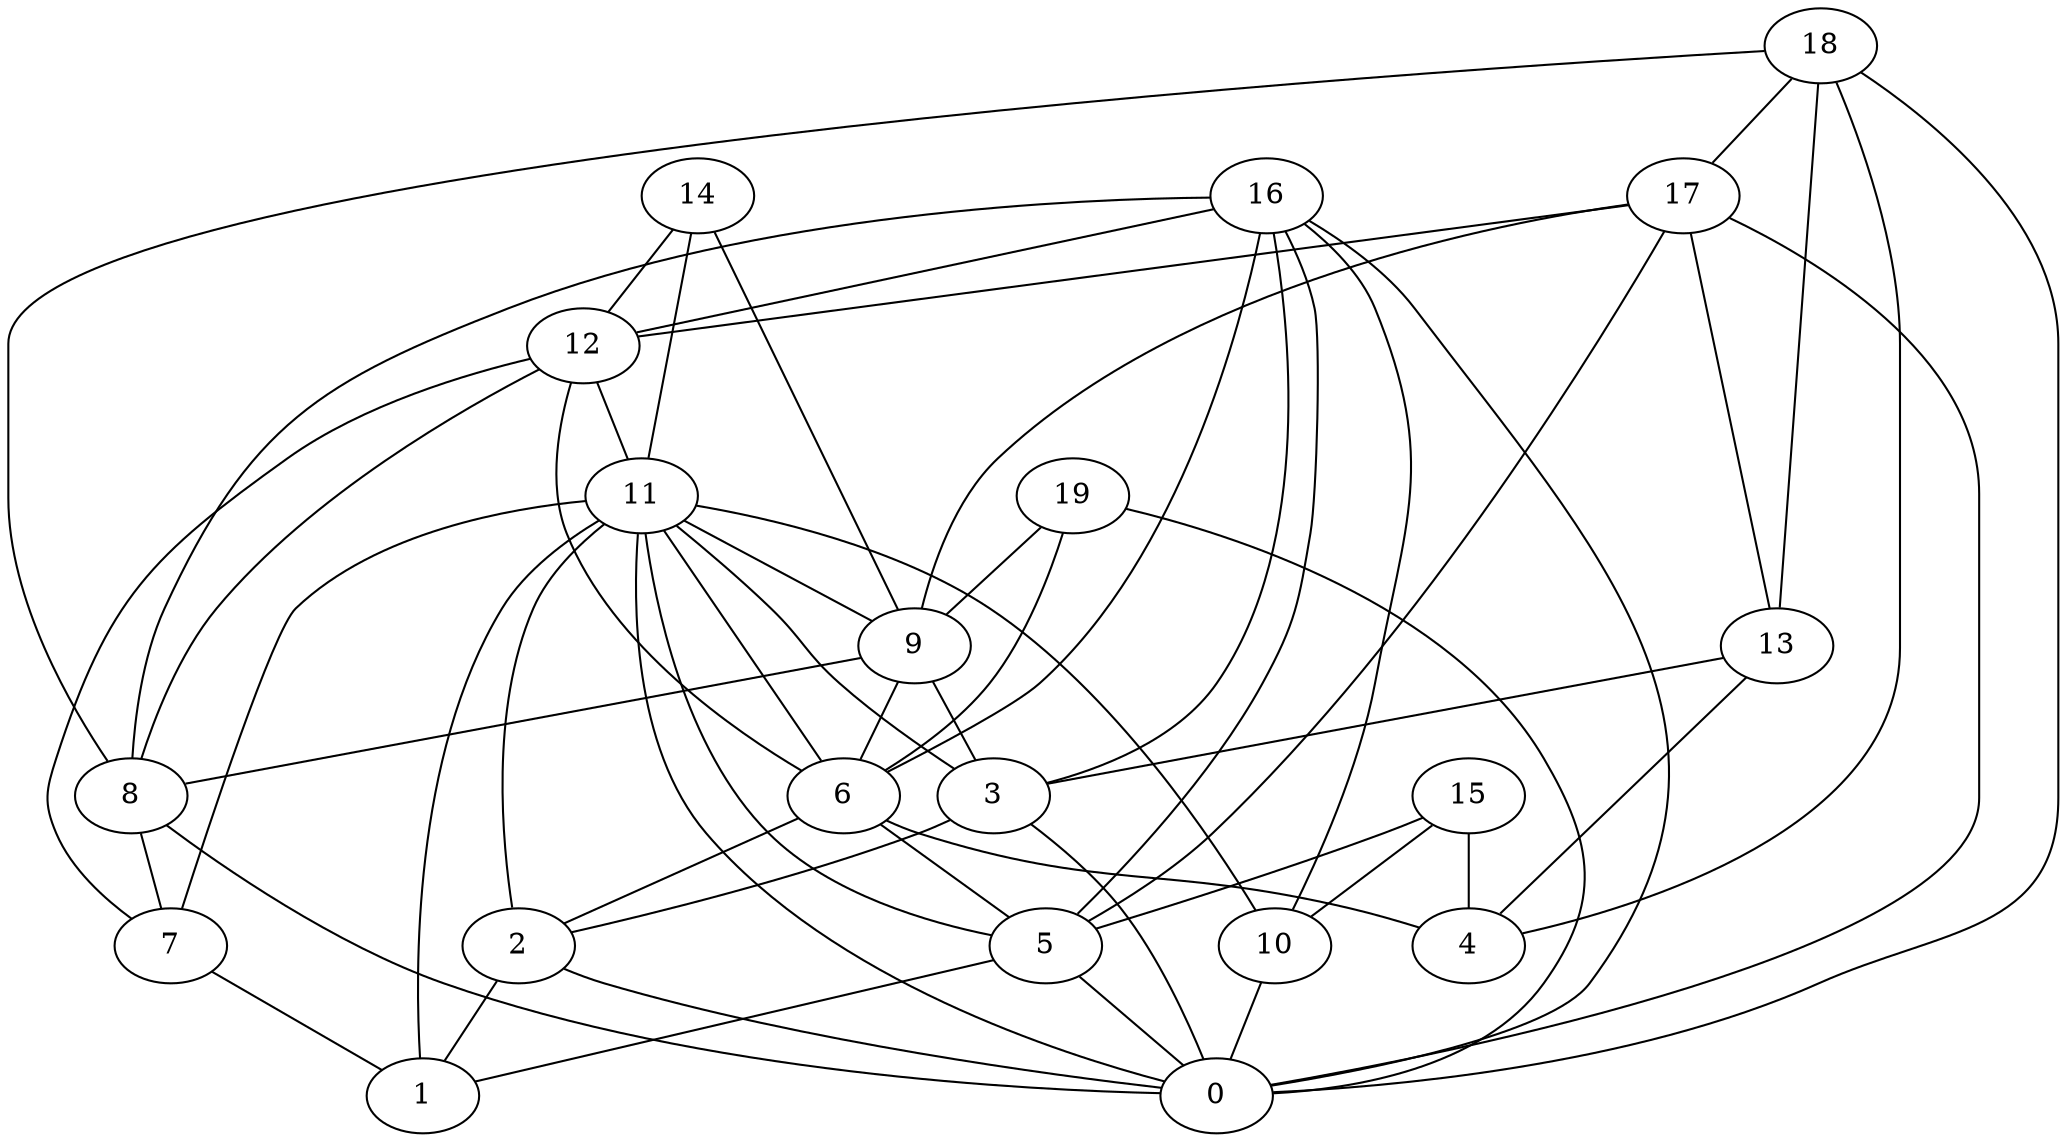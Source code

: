 digraph G {

subgraph G1 {
19 -> 0 [dir = none]
19 -> 9 [dir = none]
19 -> 6 [dir = none]
18 -> 17 [dir = none]
18 -> 4 [dir = none]
18 -> 13 [dir = none]
18 -> 0 [dir = none]
18 -> 8 [dir = none]
15 -> 10 [dir = none]
15 -> 5 [dir = none]
15 -> 4 [dir = none]
9 -> 3 [dir = none]
9 -> 6 [dir = none]
9 -> 8 [dir = none]
11 -> 6 [dir = none]
11 -> 1 [dir = none]
11 -> 2 [dir = none]
11 -> 0 [dir = none]
11 -> 7 [dir = none]
11 -> 10 [dir = none]
11 -> 5 [dir = none]
11 -> 9 [dir = none]
11 -> 3 [dir = none]
10 -> 0 [dir = none]
12 -> 11 [dir = none]
12 -> 7 [dir = none]
12 -> 6 [dir = none]
12 -> 8 [dir = none]
8 -> 7 [dir = none]
8 -> 0 [dir = none]
14 -> 11 [dir = none]
14 -> 9 [dir = none]
14 -> 12 [dir = none]
17 -> 9 [dir = none]
17 -> 5 [dir = none]
17 -> 12 [dir = none]
17 -> 0 [dir = none]
17 -> 13 [dir = none]
6 -> 5 [dir = none]
6 -> 2 [dir = none]
6 -> 4 [dir = none]
7 -> 1 [dir = none]
16 -> 8 [dir = none]
16 -> 10 [dir = none]
16 -> 12 [dir = none]
16 -> 0 [dir = none]
16 -> 5 [dir = none]
16 -> 6 [dir = none]
16 -> 3 [dir = none]
3 -> 2 [dir = none]
3 -> 0 [dir = none]
5 -> 1 [dir = none]
5 -> 0 [dir = none]
13 -> 3 [dir = none]
13 -> 4 [dir = none]
2 -> 1 [dir = none]
2 -> 0 [dir = none]
}

}
